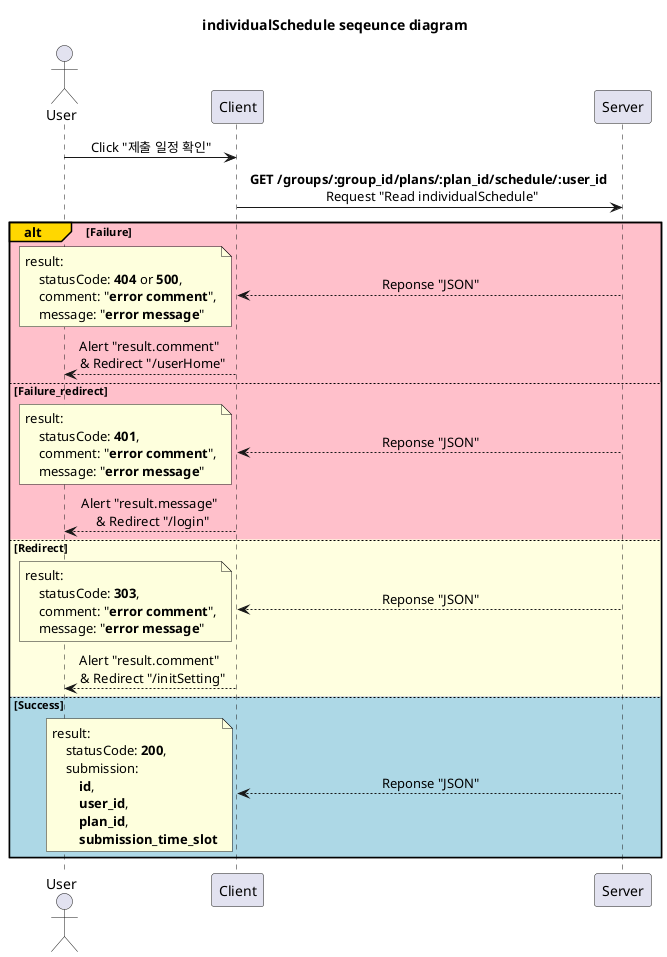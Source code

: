 @startuml individualSchedule
'http://localhost:3000/plan/:id

title individualSchedule seqeunce diagram

skinparam SequenceMessageAlignment center

participant Server order 30
participant Client order 20
actor User order 10

User -> Client: Click "제출 일정 확인"

Client -> Server: **GET /groups/:group_id/plans/:plan_id/schedule/:user_id** \n Request "Read individualSchedule"

alt#Gold #Pink Failure
    Client <-- Server: Reponse "JSON"
    note left
        result:
            statusCode: **404** or **500**,
            comment: "**error comment**",
            message: "**error message**"
    end note
    User <-- Client: Alert "result.comment" \n & Redirect "/userHome"

else #Pink Failure_redirect
    Client <-- Server: Reponse "JSON"
    note left
        result:
            statusCode: **401**,
            comment: "**error comment**",
            message: "**error message**"
    end note
    User <-- Client: Alert "result.message" \n & Redirect "/login"

else #LightYellow Redirect
    Client <-- Server: Reponse "JSON"
    note left
        result:
            statusCode: **303**,
            comment: "**error comment**",
            message: "**error message**"
    end note
    User <-- Client: Alert "result.comment" \n & Redirect "/initSetting"

else #LightBlue Success
    Client <-- Server: Reponse "JSON"
    note left
        result:
            statusCode: **200**,
            submission:
                **id**,
                **user_id**,
                **plan_id**,
                **submission_time_slot**
    end note

end

@enduml